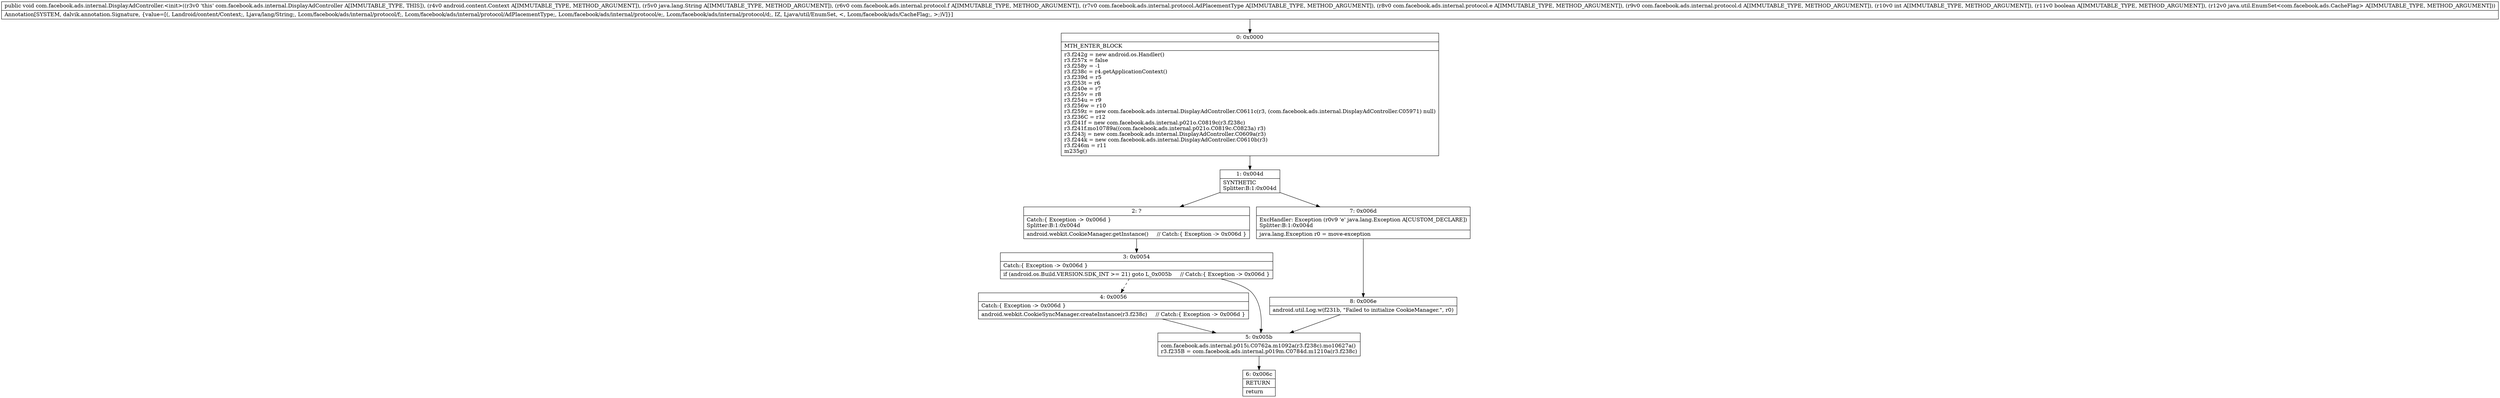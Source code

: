 digraph "CFG forcom.facebook.ads.internal.DisplayAdController.\<init\>(Landroid\/content\/Context;Ljava\/lang\/String;Lcom\/facebook\/ads\/internal\/protocol\/f;Lcom\/facebook\/ads\/internal\/protocol\/AdPlacementType;Lcom\/facebook\/ads\/internal\/protocol\/e;Lcom\/facebook\/ads\/internal\/protocol\/d;IZLjava\/util\/EnumSet;)V" {
Node_0 [shape=record,label="{0\:\ 0x0000|MTH_ENTER_BLOCK\l|r3.f242g = new android.os.Handler()\lr3.f257x = false\lr3.f258y = \-1\lr3.f238c = r4.getApplicationContext()\lr3.f239d = r5\lr3.f253t = r6\lr3.f240e = r7\lr3.f255v = r8\lr3.f254u = r9\lr3.f256w = r10\lr3.f259z = new com.facebook.ads.internal.DisplayAdController.C0611c(r3, (com.facebook.ads.internal.DisplayAdController.C05971) null)\lr3.f236C = r12\lr3.f241f = new com.facebook.ads.internal.p021o.C0819c(r3.f238c)\lr3.f241f.mo10789a((com.facebook.ads.internal.p021o.C0819c.C0823a) r3)\lr3.f243j = new com.facebook.ads.internal.DisplayAdController.C0609a(r3)\lr3.f244k = new com.facebook.ads.internal.DisplayAdController.C0610b(r3)\lr3.f246m = r11\lm235g()\l}"];
Node_1 [shape=record,label="{1\:\ 0x004d|SYNTHETIC\lSplitter:B:1:0x004d\l}"];
Node_2 [shape=record,label="{2\:\ ?|Catch:\{ Exception \-\> 0x006d \}\lSplitter:B:1:0x004d\l|android.webkit.CookieManager.getInstance()     \/\/ Catch:\{ Exception \-\> 0x006d \}\l}"];
Node_3 [shape=record,label="{3\:\ 0x0054|Catch:\{ Exception \-\> 0x006d \}\l|if (android.os.Build.VERSION.SDK_INT \>= 21) goto L_0x005b     \/\/ Catch:\{ Exception \-\> 0x006d \}\l}"];
Node_4 [shape=record,label="{4\:\ 0x0056|Catch:\{ Exception \-\> 0x006d \}\l|android.webkit.CookieSyncManager.createInstance(r3.f238c)     \/\/ Catch:\{ Exception \-\> 0x006d \}\l}"];
Node_5 [shape=record,label="{5\:\ 0x005b|com.facebook.ads.internal.p015i.C0762a.m1092a(r3.f238c).mo10627a()\lr3.f235B = com.facebook.ads.internal.p019m.C0784d.m1210a(r3.f238c)\l}"];
Node_6 [shape=record,label="{6\:\ 0x006c|RETURN\l|return\l}"];
Node_7 [shape=record,label="{7\:\ 0x006d|ExcHandler: Exception (r0v9 'e' java.lang.Exception A[CUSTOM_DECLARE])\lSplitter:B:1:0x004d\l|java.lang.Exception r0 = move\-exception\l}"];
Node_8 [shape=record,label="{8\:\ 0x006e|android.util.Log.w(f231b, \"Failed to initialize CookieManager.\", r0)\l}"];
MethodNode[shape=record,label="{public void com.facebook.ads.internal.DisplayAdController.\<init\>((r3v0 'this' com.facebook.ads.internal.DisplayAdController A[IMMUTABLE_TYPE, THIS]), (r4v0 android.content.Context A[IMMUTABLE_TYPE, METHOD_ARGUMENT]), (r5v0 java.lang.String A[IMMUTABLE_TYPE, METHOD_ARGUMENT]), (r6v0 com.facebook.ads.internal.protocol.f A[IMMUTABLE_TYPE, METHOD_ARGUMENT]), (r7v0 com.facebook.ads.internal.protocol.AdPlacementType A[IMMUTABLE_TYPE, METHOD_ARGUMENT]), (r8v0 com.facebook.ads.internal.protocol.e A[IMMUTABLE_TYPE, METHOD_ARGUMENT]), (r9v0 com.facebook.ads.internal.protocol.d A[IMMUTABLE_TYPE, METHOD_ARGUMENT]), (r10v0 int A[IMMUTABLE_TYPE, METHOD_ARGUMENT]), (r11v0 boolean A[IMMUTABLE_TYPE, METHOD_ARGUMENT]), (r12v0 java.util.EnumSet\<com.facebook.ads.CacheFlag\> A[IMMUTABLE_TYPE, METHOD_ARGUMENT]))  | Annotation[SYSTEM, dalvik.annotation.Signature, \{value=[(, Landroid\/content\/Context;, Ljava\/lang\/String;, Lcom\/facebook\/ads\/internal\/protocol\/f;, Lcom\/facebook\/ads\/internal\/protocol\/AdPlacementType;, Lcom\/facebook\/ads\/internal\/protocol\/e;, Lcom\/facebook\/ads\/internal\/protocol\/d;, IZ, Ljava\/util\/EnumSet, \<, Lcom\/facebook\/ads\/CacheFlag;, \>;)V]\}]\l}"];
MethodNode -> Node_0;
Node_0 -> Node_1;
Node_1 -> Node_2;
Node_1 -> Node_7;
Node_2 -> Node_3;
Node_3 -> Node_4[style=dashed];
Node_3 -> Node_5;
Node_4 -> Node_5;
Node_5 -> Node_6;
Node_7 -> Node_8;
Node_8 -> Node_5;
}

